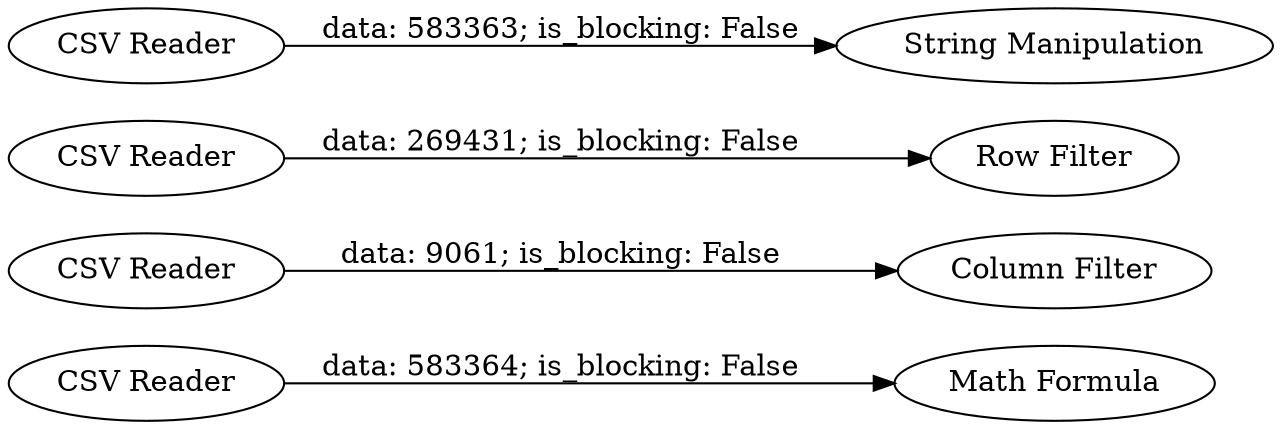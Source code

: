 digraph {
	"-3210724519376702963_9" [label="Math Formula"]
	"-3210724519376702963_2" [label="CSV Reader"]
	"-3210724519376702963_6" [label="Row Filter"]
	"-3210724519376702963_7" [label="Column Filter"]
	"-3210724519376702963_8" [label="String Manipulation"]
	"-3210724519376702963_10" [label="CSV Reader"]
	"-3210724519376702963_1" [label="CSV Reader"]
	"-3210724519376702963_3" [label="CSV Reader"]
	"-3210724519376702963_10" -> "-3210724519376702963_9" [label="data: 583364; is_blocking: False"]
	"-3210724519376702963_3" -> "-3210724519376702963_8" [label="data: 583363; is_blocking: False"]
	"-3210724519376702963_1" -> "-3210724519376702963_6" [label="data: 269431; is_blocking: False"]
	"-3210724519376702963_2" -> "-3210724519376702963_7" [label="data: 9061; is_blocking: False"]
	rankdir=LR
}

